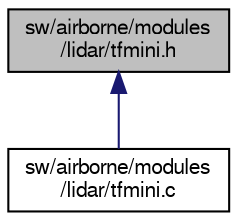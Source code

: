 digraph "sw/airborne/modules/lidar/tfmini.h"
{
  edge [fontname="FreeSans",fontsize="10",labelfontname="FreeSans",labelfontsize="10"];
  node [fontname="FreeSans",fontsize="10",shape=record];
  Node1 [label="sw/airborne/modules\l/lidar/tfmini.h",height=0.2,width=0.4,color="black", fillcolor="grey75", style="filled", fontcolor="black"];
  Node1 -> Node2 [dir="back",color="midnightblue",fontsize="10",style="solid",fontname="FreeSans"];
  Node2 [label="sw/airborne/modules\l/lidar/tfmini.c",height=0.2,width=0.4,color="black", fillcolor="white", style="filled",URL="$tfmini_8c.html",tooltip="driver for the TFMini lidar "];
}
